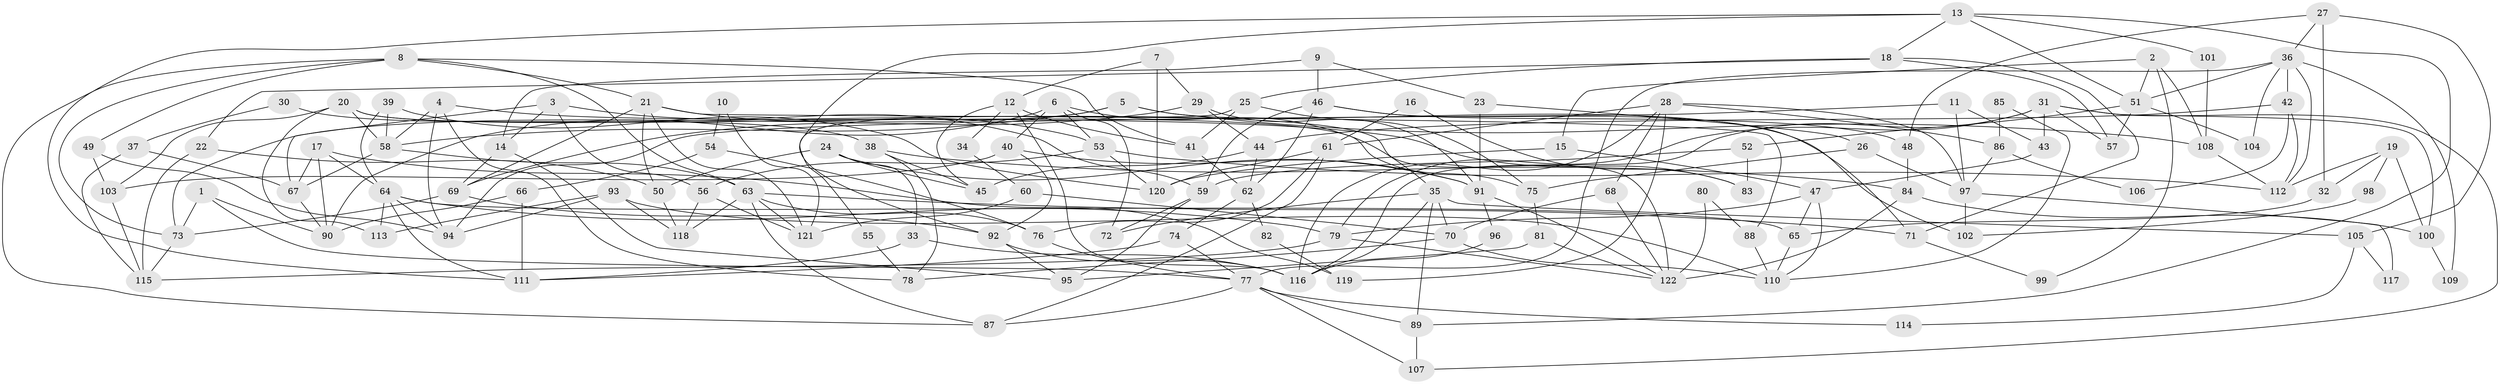// coarse degree distribution, {3: 0.1518987341772152, 4: 0.21518987341772153, 6: 0.16455696202531644, 7: 0.11392405063291139, 5: 0.13924050632911392, 10: 0.02531645569620253, 2: 0.11392405063291139, 11: 0.012658227848101266, 8: 0.05063291139240506, 9: 0.012658227848101266}
// Generated by graph-tools (version 1.1) at 2025/52/02/27/25 19:52:01]
// undirected, 122 vertices, 244 edges
graph export_dot {
graph [start="1"]
  node [color=gray90,style=filled];
  1;
  2;
  3;
  4;
  5;
  6;
  7;
  8;
  9;
  10;
  11;
  12;
  13;
  14;
  15;
  16;
  17;
  18;
  19;
  20;
  21;
  22;
  23;
  24;
  25;
  26;
  27;
  28;
  29;
  30;
  31;
  32;
  33;
  34;
  35;
  36;
  37;
  38;
  39;
  40;
  41;
  42;
  43;
  44;
  45;
  46;
  47;
  48;
  49;
  50;
  51;
  52;
  53;
  54;
  55;
  56;
  57;
  58;
  59;
  60;
  61;
  62;
  63;
  64;
  65;
  66;
  67;
  68;
  69;
  70;
  71;
  72;
  73;
  74;
  75;
  76;
  77;
  78;
  79;
  80;
  81;
  82;
  83;
  84;
  85;
  86;
  87;
  88;
  89;
  90;
  91;
  92;
  93;
  94;
  95;
  96;
  97;
  98;
  99;
  100;
  101;
  102;
  103;
  104;
  105;
  106;
  107;
  108;
  109;
  110;
  111;
  112;
  113;
  114;
  115;
  116;
  117;
  118;
  119;
  120;
  121;
  122;
  1 -- 73;
  1 -- 77;
  1 -- 90;
  2 -- 108;
  2 -- 51;
  2 -- 15;
  2 -- 99;
  3 -- 67;
  3 -- 59;
  3 -- 14;
  3 -- 56;
  4 -- 94;
  4 -- 58;
  4 -- 78;
  4 -- 83;
  5 -- 58;
  5 -- 73;
  5 -- 102;
  5 -- 108;
  6 -- 40;
  6 -- 53;
  6 -- 35;
  6 -- 72;
  6 -- 90;
  7 -- 120;
  7 -- 12;
  7 -- 29;
  8 -- 49;
  8 -- 21;
  8 -- 41;
  8 -- 63;
  8 -- 73;
  8 -- 87;
  9 -- 46;
  9 -- 14;
  9 -- 23;
  10 -- 121;
  10 -- 54;
  11 -- 97;
  11 -- 43;
  11 -- 94;
  12 -- 45;
  12 -- 116;
  12 -- 34;
  12 -- 41;
  13 -- 89;
  13 -- 18;
  13 -- 51;
  13 -- 92;
  13 -- 101;
  13 -- 111;
  14 -- 95;
  14 -- 69;
  15 -- 47;
  15 -- 120;
  16 -- 61;
  16 -- 83;
  17 -- 67;
  17 -- 90;
  17 -- 64;
  17 -- 119;
  18 -- 71;
  18 -- 22;
  18 -- 25;
  18 -- 57;
  19 -- 100;
  19 -- 112;
  19 -- 32;
  19 -- 98;
  20 -- 113;
  20 -- 103;
  20 -- 58;
  20 -- 75;
  20 -- 122;
  21 -- 121;
  21 -- 53;
  21 -- 50;
  21 -- 69;
  21 -- 88;
  22 -- 50;
  22 -- 115;
  23 -- 91;
  23 -- 26;
  24 -- 91;
  24 -- 33;
  24 -- 45;
  24 -- 50;
  25 -- 41;
  25 -- 55;
  25 -- 75;
  26 -- 75;
  26 -- 97;
  27 -- 32;
  27 -- 36;
  27 -- 48;
  27 -- 105;
  28 -- 61;
  28 -- 68;
  28 -- 86;
  28 -- 97;
  28 -- 116;
  28 -- 119;
  29 -- 69;
  29 -- 44;
  29 -- 91;
  30 -- 38;
  30 -- 37;
  31 -- 107;
  31 -- 116;
  31 -- 43;
  31 -- 57;
  31 -- 79;
  31 -- 100;
  32 -- 65;
  33 -- 116;
  33 -- 111;
  34 -- 60;
  35 -- 116;
  35 -- 70;
  35 -- 72;
  35 -- 89;
  35 -- 105;
  36 -- 51;
  36 -- 77;
  36 -- 42;
  36 -- 104;
  36 -- 109;
  36 -- 112;
  37 -- 115;
  37 -- 67;
  38 -- 84;
  38 -- 45;
  38 -- 78;
  39 -- 120;
  39 -- 64;
  39 -- 58;
  40 -- 92;
  40 -- 91;
  40 -- 103;
  41 -- 62;
  42 -- 44;
  42 -- 106;
  42 -- 112;
  43 -- 47;
  44 -- 62;
  44 -- 45;
  46 -- 59;
  46 -- 62;
  46 -- 48;
  46 -- 71;
  47 -- 65;
  47 -- 110;
  47 -- 79;
  48 -- 84;
  49 -- 94;
  49 -- 103;
  50 -- 118;
  51 -- 57;
  51 -- 52;
  51 -- 104;
  52 -- 59;
  52 -- 83;
  53 -- 56;
  53 -- 112;
  53 -- 120;
  54 -- 76;
  54 -- 66;
  55 -- 78;
  56 -- 118;
  56 -- 121;
  58 -- 63;
  58 -- 67;
  59 -- 72;
  59 -- 95;
  60 -- 121;
  60 -- 70;
  61 -- 87;
  61 -- 120;
  61 -- 76;
  62 -- 74;
  62 -- 82;
  63 -- 71;
  63 -- 76;
  63 -- 87;
  63 -- 118;
  63 -- 121;
  64 -- 79;
  64 -- 65;
  64 -- 94;
  64 -- 111;
  64 -- 113;
  65 -- 110;
  66 -- 90;
  66 -- 111;
  67 -- 90;
  68 -- 122;
  68 -- 70;
  69 -- 73;
  69 -- 92;
  70 -- 78;
  70 -- 110;
  71 -- 99;
  73 -- 115;
  74 -- 77;
  74 -- 111;
  75 -- 81;
  76 -- 77;
  77 -- 87;
  77 -- 89;
  77 -- 107;
  77 -- 114;
  79 -- 115;
  79 -- 122;
  80 -- 88;
  80 -- 122;
  81 -- 122;
  81 -- 95;
  82 -- 119;
  84 -- 122;
  84 -- 100;
  85 -- 86;
  85 -- 110;
  86 -- 97;
  86 -- 106;
  88 -- 110;
  89 -- 107;
  91 -- 122;
  91 -- 96;
  92 -- 95;
  92 -- 116;
  93 -- 118;
  93 -- 94;
  93 -- 110;
  93 -- 113;
  96 -- 116;
  97 -- 102;
  97 -- 117;
  98 -- 102;
  100 -- 109;
  101 -- 108;
  103 -- 115;
  105 -- 114;
  105 -- 117;
  108 -- 112;
}
